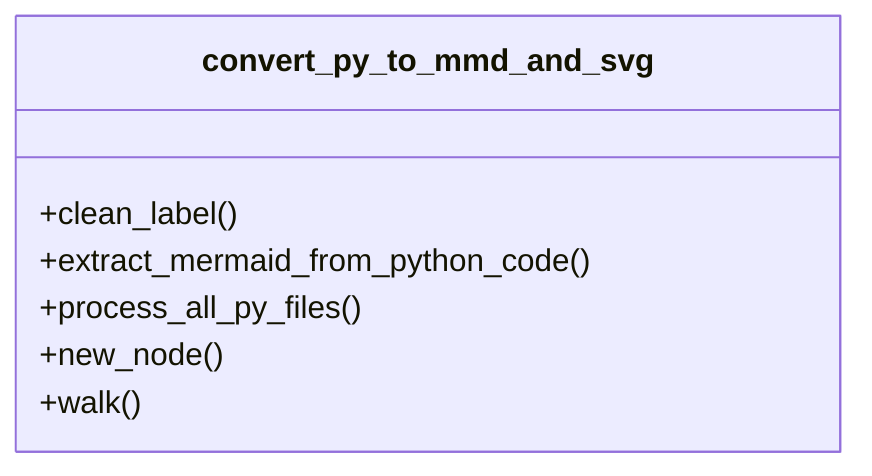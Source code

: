 classDiagram
class convert_py_to_mmd_and_svg {
    +clean_label()
    +extract_mermaid_from_python_code()
    +process_all_py_files()
    +new_node()
    +walk()
}